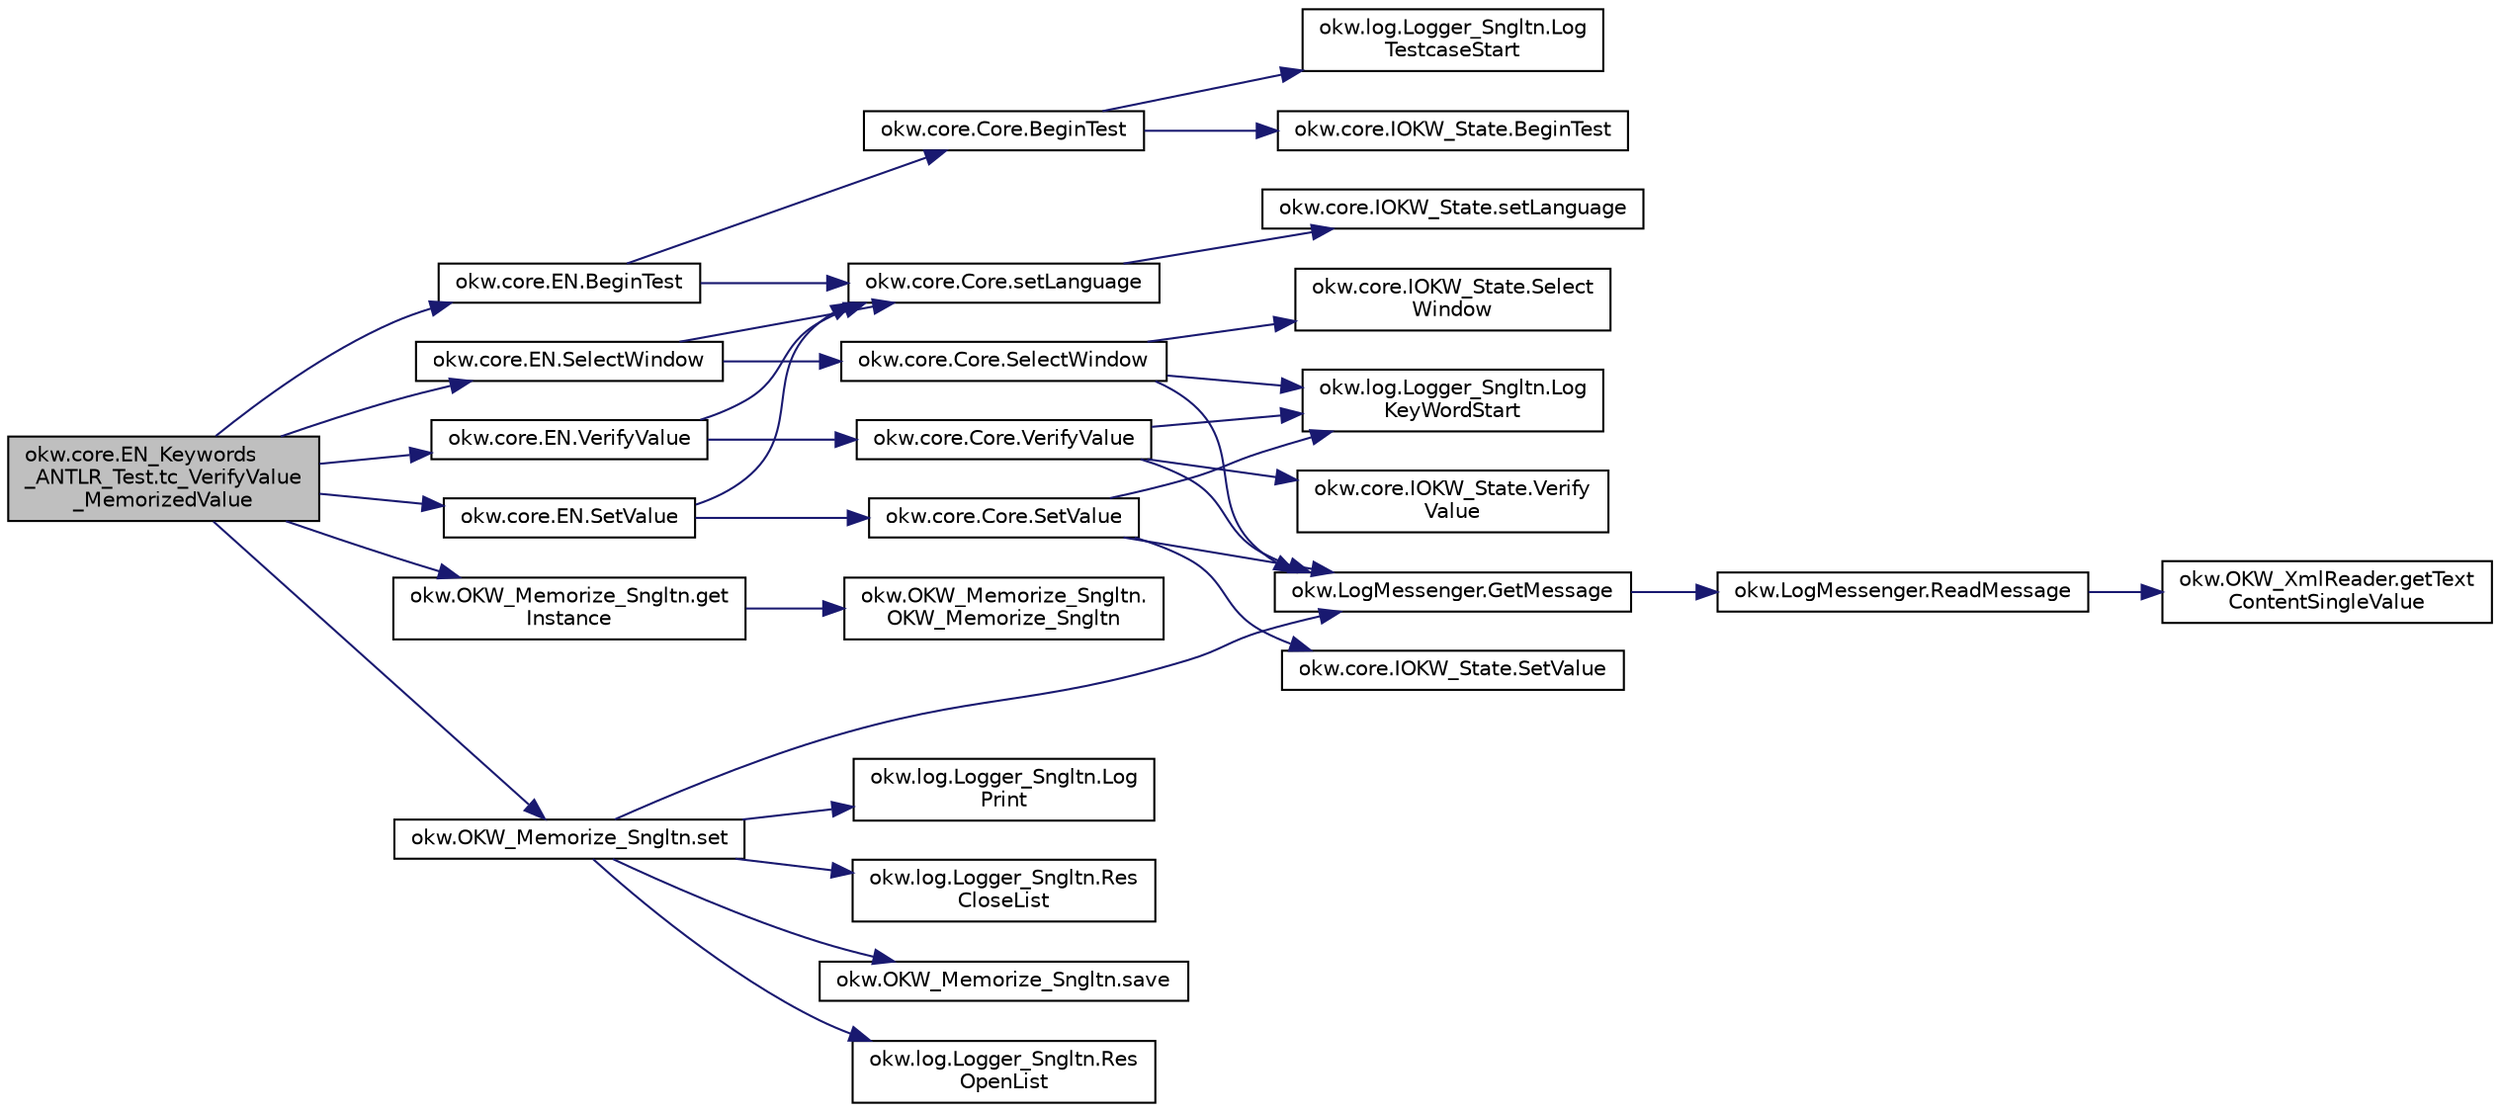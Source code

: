 digraph "okw.core.EN_Keywords_ANTLR_Test.tc_VerifyValue_MemorizedValue"
{
 // INTERACTIVE_SVG=YES
 // LATEX_PDF_SIZE
  edge [fontname="Helvetica",fontsize="10",labelfontname="Helvetica",labelfontsize="10"];
  node [fontname="Helvetica",fontsize="10",shape=record];
  rankdir="LR";
  Node1206 [label="okw.core.EN_Keywords\l_ANTLR_Test.tc_VerifyValue\l_MemorizedValue",height=0.2,width=0.4,color="black", fillcolor="grey75", style="filled", fontcolor="black",tooltip=" "];
  Node1206 -> Node1207 [color="midnightblue",fontsize="10",style="solid",fontname="Helvetica"];
  Node1207 [label="okw.core.EN.BeginTest",height=0.2,width=0.4,color="black", fillcolor="white", style="filled",URL="$classokw_1_1core_1_1_e_n.html#aef613b0a3e6bb8a9623984db145cae69",tooltip="Markiert den Anfang eines neuen Testfalls."];
  Node1207 -> Node1208 [color="midnightblue",fontsize="10",style="solid",fontname="Helvetica"];
  Node1208 [label="okw.core.Core.setLanguage",height=0.2,width=0.4,color="black", fillcolor="white", style="filled",URL="$classokw_1_1core_1_1_core.html#ab4e0f723d27cb11c944ec4c82c426100",tooltip="Setzt die Sprache auf den gegebenen wert Language."];
  Node1208 -> Node1209 [color="midnightblue",fontsize="10",style="solid",fontname="Helvetica"];
  Node1209 [label="okw.core.IOKW_State.setLanguage",height=0.2,width=0.4,color="black", fillcolor="white", style="filled",URL="$interfaceokw_1_1core_1_1_i_o_k_w___state.html#a866baa0bde08a47418f54d63bdb56097",tooltip="Interne Methode zum setzen der Sprache für die sprachabhängigen Ausgaben der Dokumentation (Log)."];
  Node1207 -> Node1210 [color="midnightblue",fontsize="10",style="solid",fontname="Helvetica"];
  Node1210 [label="okw.core.Core.BeginTest",height=0.2,width=0.4,color="black", fillcolor="white", style="filled",URL="$classokw_1_1core_1_1_core.html#acfefe92468c9eb9e951846372726c4d8",tooltip="Markiert den Anfang eines neuen Testfalls."];
  Node1210 -> Node1211 [color="midnightblue",fontsize="10",style="solid",fontname="Helvetica"];
  Node1211 [label="okw.log.Logger_Sngltn.Log\lTestcaseStart",height=0.2,width=0.4,color="black", fillcolor="white", style="filled",URL="$classokw_1_1log_1_1_logger___sngltn.html#a60f4ad59db847ae61df928f9920f3deb",tooltip="Ausgabe des Testfalls."];
  Node1210 -> Node1212 [color="midnightblue",fontsize="10",style="solid",fontname="Helvetica"];
  Node1212 [label="okw.core.IOKW_State.BeginTest",height=0.2,width=0.4,color="black", fillcolor="white", style="filled",URL="$interfaceokw_1_1core_1_1_i_o_k_w___state.html#ae5480ddb1fc37eade5d899d335bc4b13",tooltip="Markiert den Anfang eines neuen Testfalls."];
  Node1206 -> Node1213 [color="midnightblue",fontsize="10",style="solid",fontname="Helvetica"];
  Node1213 [label="okw.core.EN.SelectWindow",height=0.2,width=0.4,color="black", fillcolor="white", style="filled",URL="$classokw_1_1core_1_1_e_n.html#a2b61c2b39a9cfdbdfd25fe0e3d43785b",tooltip="Setzt den Kontext auf das gegebene Fenster."];
  Node1213 -> Node1208 [color="midnightblue",fontsize="10",style="solid",fontname="Helvetica"];
  Node1213 -> Node1214 [color="midnightblue",fontsize="10",style="solid",fontname="Helvetica"];
  Node1214 [label="okw.core.Core.SelectWindow",height=0.2,width=0.4,color="black", fillcolor="white", style="filled",URL="$classokw_1_1core_1_1_core.html#a6a68660eb5e34965522896e2a5c48314",tooltip="Setzt den Kontext auf das gegebene Fenster."];
  Node1214 -> Node1215 [color="midnightblue",fontsize="10",style="solid",fontname="Helvetica"];
  Node1215 [label="okw.log.Logger_Sngltn.Log\lKeyWordStart",height=0.2,width=0.4,color="black", fillcolor="white", style="filled",URL="$classokw_1_1log_1_1_logger___sngltn.html#a70ec25e200e00ecefc544e8fd371d2ef",tooltip="Ausgabe eines Schlüsselwortes."];
  Node1214 -> Node1216 [color="midnightblue",fontsize="10",style="solid",fontname="Helvetica"];
  Node1216 [label="okw.LogMessenger.GetMessage",height=0.2,width=0.4,color="black", fillcolor="white", style="filled",URL="$classokw_1_1_log_messenger.html#af225d1f037d47b3b085175c09d78bdd2",tooltip="Holt die Log-Meldung für MethodeNmae/Textkey ohne weitere Parameter."];
  Node1216 -> Node1217 [color="midnightblue",fontsize="10",style="solid",fontname="Helvetica"];
  Node1217 [label="okw.LogMessenger.ReadMessage",height=0.2,width=0.4,color="black", fillcolor="white", style="filled",URL="$classokw_1_1_log_messenger.html#a530cd6ab82ec82a04206a2e976ec06e3",tooltip="Interne Kernfunktion holt die Log-Meldung mit Platzhaltern aus der XML-Datei."];
  Node1217 -> Node1218 [color="midnightblue",fontsize="10",style="solid",fontname="Helvetica"];
  Node1218 [label="okw.OKW_XmlReader.getText\lContentSingleValue",height=0.2,width=0.4,color="black", fillcolor="white", style="filled",URL="$classokw_1_1_o_k_w___xml_reader.html#ab920b5335a2e1429c14cc5f8e79f39eb",tooltip="Lies den TextContent eines Tag."];
  Node1214 -> Node1219 [color="midnightblue",fontsize="10",style="solid",fontname="Helvetica"];
  Node1219 [label="okw.core.IOKW_State.Select\lWindow",height=0.2,width=0.4,color="black", fillcolor="white", style="filled",URL="$interfaceokw_1_1core_1_1_i_o_k_w___state.html#ad4fc9610ed5b1176590a45b55e6ac7f0",tooltip="Setzt den Kontext auf das gegebene Fenster."];
  Node1206 -> Node1220 [color="midnightblue",fontsize="10",style="solid",fontname="Helvetica"];
  Node1220 [label="okw.OKW_Memorize_Sngltn.get\lInstance",height=0.2,width=0.4,color="black", fillcolor="white", style="filled",URL="$classokw_1_1_o_k_w___memorize___sngltn.html#a108813fb1dfa22043cdf1156513a57d3",tooltip="Diese Methode gibt die einzige Instanz dieser Klasse zurück."];
  Node1220 -> Node1221 [color="midnightblue",fontsize="10",style="solid",fontname="Helvetica"];
  Node1221 [label="okw.OKW_Memorize_Sngltn.\lOKW_Memorize_Sngltn",height=0.2,width=0.4,color="black", fillcolor="white", style="filled",URL="$classokw_1_1_o_k_w___memorize___sngltn.html#a12aa85f3e36dabb70ea713a400dd3c36",tooltip="Privater Konstruktor dieser Klasse."];
  Node1206 -> Node1222 [color="midnightblue",fontsize="10",style="solid",fontname="Helvetica"];
  Node1222 [label="okw.OKW_Memorize_Sngltn.set",height=0.2,width=0.4,color="black", fillcolor="white", style="filled",URL="$classokw_1_1_o_k_w___memorize___sngltn.html#a77acdbf6b56b381439a16f96b54e6fbd",tooltip="Setzt/Merkt sich das MemKey/Value-Paar."];
  Node1222 -> Node1216 [color="midnightblue",fontsize="10",style="solid",fontname="Helvetica"];
  Node1222 -> Node1223 [color="midnightblue",fontsize="10",style="solid",fontname="Helvetica"];
  Node1223 [label="okw.log.Logger_Sngltn.Res\lOpenList",height=0.2,width=0.4,color="black", fillcolor="white", style="filled",URL="$classokw_1_1log_1_1_logger___sngltn.html#ab4fc711bb4c754f251372ff3b14ab9c9",tooltip="Creates a new hierarchical level in the results file."];
  Node1222 -> Node1224 [color="midnightblue",fontsize="10",style="solid",fontname="Helvetica"];
  Node1224 [label="okw.log.Logger_Sngltn.Log\lPrint",height=0.2,width=0.4,color="black", fillcolor="white", style="filled",URL="$classokw_1_1log_1_1_logger___sngltn.html#a8ebceaddd6cc6963ddb8e08c72ea808c",tooltip="LogPrint Function: Prints the values of expressions to the results file."];
  Node1222 -> Node1225 [color="midnightblue",fontsize="10",style="solid",fontname="Helvetica"];
  Node1225 [label="okw.log.Logger_Sngltn.Res\lCloseList",height=0.2,width=0.4,color="black", fillcolor="white", style="filled",URL="$classokw_1_1log_1_1_logger___sngltn.html#a9b54104f7e0b4c0a473877b19dfaed56",tooltip="Closes a hierarchical level in the results file that was opened with ResOpenList."];
  Node1222 -> Node1226 [color="midnightblue",fontsize="10",style="solid",fontname="Helvetica"];
  Node1226 [label="okw.OKW_Memorize_Sngltn.save",height=0.2,width=0.4,color="black", fillcolor="white", style="filled",URL="$classokw_1_1_o_k_w___memorize___sngltn.html#a3ff14b0c6e596369e1437c59888a104f",tooltip="Liest die Werte der Klasse OKW_Memorize aus einer Datei, gegeben in OKW.OKW_Ini.Xml_Ini_xml,..."];
  Node1206 -> Node1227 [color="midnightblue",fontsize="10",style="solid",fontname="Helvetica"];
  Node1227 [label="okw.core.EN.SetValue",height=0.2,width=0.4,color="black", fillcolor="white", style="filled",URL="$classokw_1_1core_1_1_e_n.html#a3de04697f1873ab6773a068a3159f1d1",tooltip="Setzt den Wert des gegebenen Fensterobjekts auf den gegebenen Wert."];
  Node1227 -> Node1208 [color="midnightblue",fontsize="10",style="solid",fontname="Helvetica"];
  Node1227 -> Node1228 [color="midnightblue",fontsize="10",style="solid",fontname="Helvetica"];
  Node1228 [label="okw.core.Core.SetValue",height=0.2,width=0.4,color="black", fillcolor="white", style="filled",URL="$classokw_1_1core_1_1_core.html#a7088065564f2909025435c0c5594926c",tooltip="Setzt den Wert des gegebenen Fensterobjekts auf den gegebenen Wert."];
  Node1228 -> Node1215 [color="midnightblue",fontsize="10",style="solid",fontname="Helvetica"];
  Node1228 -> Node1216 [color="midnightblue",fontsize="10",style="solid",fontname="Helvetica"];
  Node1228 -> Node1229 [color="midnightblue",fontsize="10",style="solid",fontname="Helvetica"];
  Node1229 [label="okw.core.IOKW_State.SetValue",height=0.2,width=0.4,color="black", fillcolor="white", style="filled",URL="$interfaceokw_1_1core_1_1_i_o_k_w___state.html#a301021976f71d79ff9054052b3b9ca38",tooltip="Setzt den Wert des gegebenen Fensterobjekts auf den gegebenen Wert."];
  Node1206 -> Node1230 [color="midnightblue",fontsize="10",style="solid",fontname="Helvetica"];
  Node1230 [label="okw.core.EN.VerifyValue",height=0.2,width=0.4,color="black", fillcolor="white", style="filled",URL="$classokw_1_1core_1_1_e_n.html#adb1179b7a549509b59f95a87a52e295d",tooltip="Prüft den Standardwert eines Objektes (in den meisten Fällen ist dies der angezeigte Text)."];
  Node1230 -> Node1208 [color="midnightblue",fontsize="10",style="solid",fontname="Helvetica"];
  Node1230 -> Node1231 [color="midnightblue",fontsize="10",style="solid",fontname="Helvetica"];
  Node1231 [label="okw.core.Core.VerifyValue",height=0.2,width=0.4,color="black", fillcolor="white", style="filled",URL="$classokw_1_1core_1_1_core.html#aac0d21359cfabf641db830eadeb11721",tooltip="Prüft den Standardwert eines Objektes (in den meisten Fällen ist dies der angezeigte Text)."];
  Node1231 -> Node1215 [color="midnightblue",fontsize="10",style="solid",fontname="Helvetica"];
  Node1231 -> Node1216 [color="midnightblue",fontsize="10",style="solid",fontname="Helvetica"];
  Node1231 -> Node1232 [color="midnightblue",fontsize="10",style="solid",fontname="Helvetica"];
  Node1232 [label="okw.core.IOKW_State.Verify\lValue",height=0.2,width=0.4,color="black", fillcolor="white", style="filled",URL="$interfaceokw_1_1core_1_1_i_o_k_w___state.html#a7cc12f50a3b6af352a873d42d947813e",tooltip="Prüft den Standardwert eines Objektes (in den meisten Fällen ist dies der angezeigte Text)."];
}

